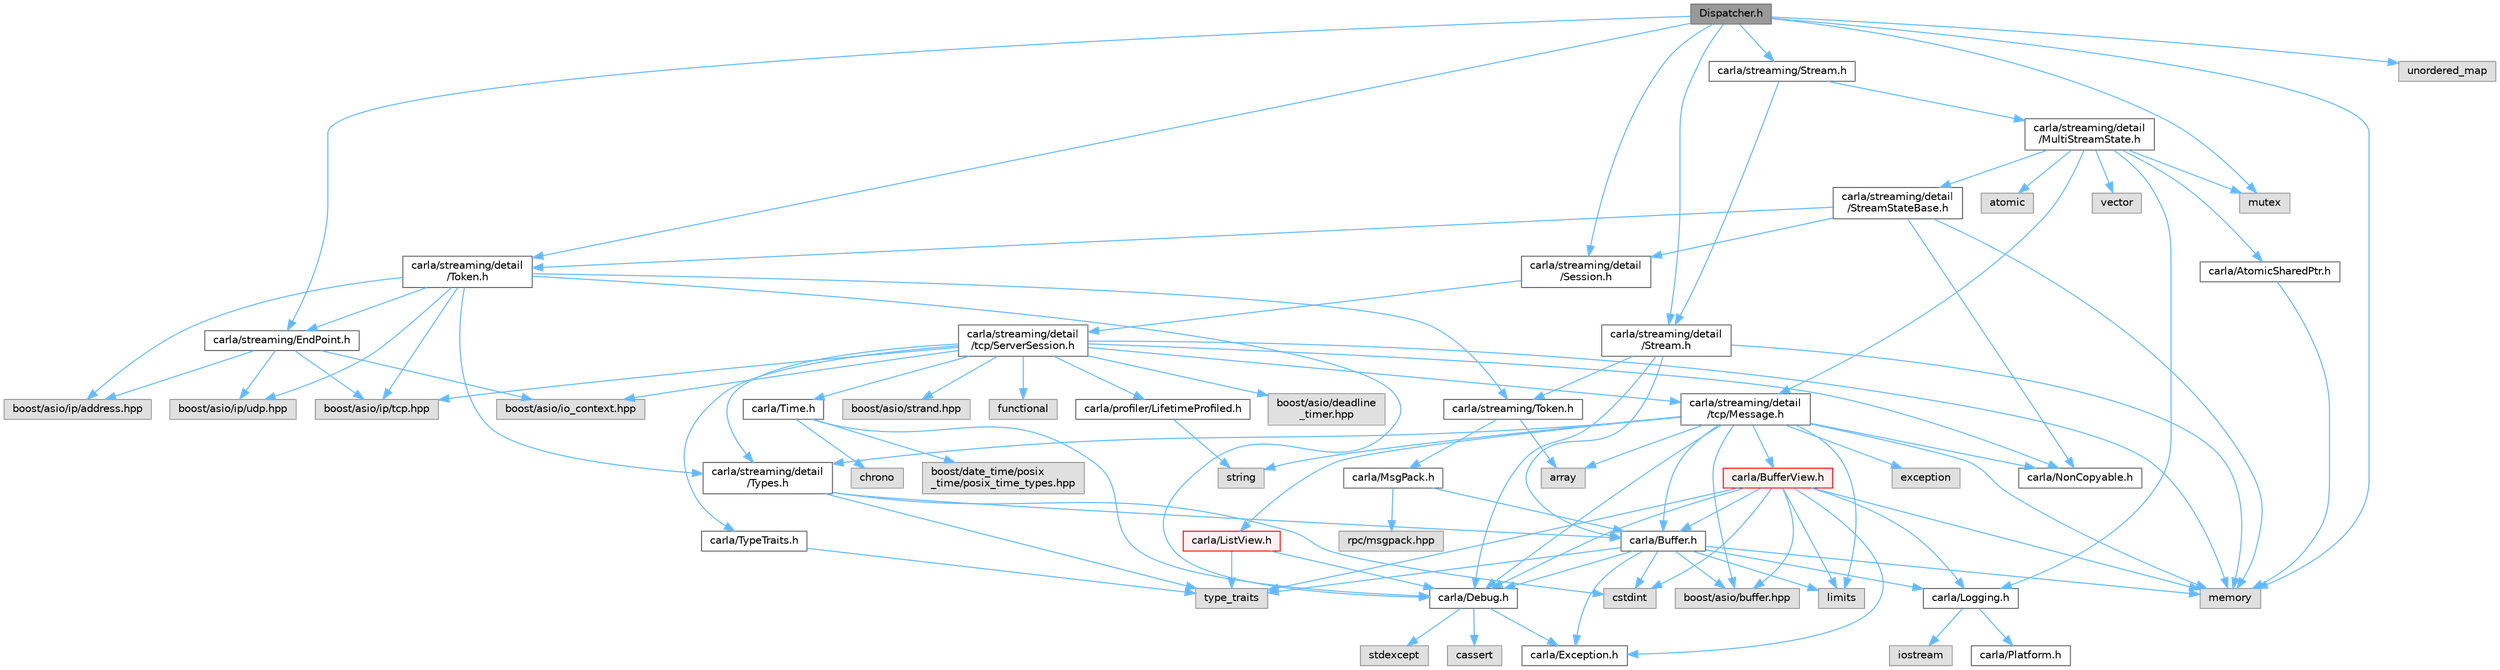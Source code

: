 digraph "Dispatcher.h"
{
 // INTERACTIVE_SVG=YES
 // LATEX_PDF_SIZE
  bgcolor="transparent";
  edge [fontname=Helvetica,fontsize=10,labelfontname=Helvetica,labelfontsize=10];
  node [fontname=Helvetica,fontsize=10,shape=box,height=0.2,width=0.4];
  Node1 [id="Node000001",label="Dispatcher.h",height=0.2,width=0.4,color="gray40", fillcolor="grey60", style="filled", fontcolor="black",tooltip=" "];
  Node1 -> Node2 [id="edge1_Node000001_Node000002",color="steelblue1",style="solid",tooltip=" "];
  Node2 [id="Node000002",label="carla/streaming/EndPoint.h",height=0.2,width=0.4,color="grey40", fillcolor="white", style="filled",URL="$dd/dca/EndPoint_8h.html",tooltip=" "];
  Node2 -> Node3 [id="edge2_Node000002_Node000003",color="steelblue1",style="solid",tooltip=" "];
  Node3 [id="Node000003",label="boost/asio/io_context.hpp",height=0.2,width=0.4,color="grey60", fillcolor="#E0E0E0", style="filled",tooltip=" "];
  Node2 -> Node4 [id="edge3_Node000002_Node000004",color="steelblue1",style="solid",tooltip=" "];
  Node4 [id="Node000004",label="boost/asio/ip/address.hpp",height=0.2,width=0.4,color="grey60", fillcolor="#E0E0E0", style="filled",tooltip=" "];
  Node2 -> Node5 [id="edge4_Node000002_Node000005",color="steelblue1",style="solid",tooltip=" "];
  Node5 [id="Node000005",label="boost/asio/ip/tcp.hpp",height=0.2,width=0.4,color="grey60", fillcolor="#E0E0E0", style="filled",tooltip=" "];
  Node2 -> Node6 [id="edge5_Node000002_Node000006",color="steelblue1",style="solid",tooltip=" "];
  Node6 [id="Node000006",label="boost/asio/ip/udp.hpp",height=0.2,width=0.4,color="grey60", fillcolor="#E0E0E0", style="filled",tooltip=" "];
  Node1 -> Node7 [id="edge6_Node000001_Node000007",color="steelblue1",style="solid",tooltip=" "];
  Node7 [id="Node000007",label="carla/streaming/Stream.h",height=0.2,width=0.4,color="grey40", fillcolor="white", style="filled",URL="$de/dd1/Stream_8h.html",tooltip=" "];
  Node7 -> Node8 [id="edge7_Node000007_Node000008",color="steelblue1",style="solid",tooltip=" "];
  Node8 [id="Node000008",label="carla/streaming/detail\l/MultiStreamState.h",height=0.2,width=0.4,color="grey40", fillcolor="white", style="filled",URL="$df/dc5/MultiStreamState_8h.html",tooltip=" "];
  Node8 -> Node9 [id="edge8_Node000008_Node000009",color="steelblue1",style="solid",tooltip=" "];
  Node9 [id="Node000009",label="carla/AtomicSharedPtr.h",height=0.2,width=0.4,color="grey40", fillcolor="white", style="filled",URL="$df/de2/AtomicSharedPtr_8h.html",tooltip=" "];
  Node9 -> Node10 [id="edge9_Node000009_Node000010",color="steelblue1",style="solid",tooltip=" "];
  Node10 [id="Node000010",label="memory",height=0.2,width=0.4,color="grey60", fillcolor="#E0E0E0", style="filled",tooltip=" "];
  Node8 -> Node11 [id="edge10_Node000008_Node000011",color="steelblue1",style="solid",tooltip=" "];
  Node11 [id="Node000011",label="carla/Logging.h",height=0.2,width=0.4,color="grey40", fillcolor="white", style="filled",URL="$de/d87/Logging_8h.html",tooltip=" "];
  Node11 -> Node12 [id="edge11_Node000011_Node000012",color="steelblue1",style="solid",tooltip=" "];
  Node12 [id="Node000012",label="carla/Platform.h",height=0.2,width=0.4,color="grey40", fillcolor="white", style="filled",URL="$d9/dd0/Platform_8h.html",tooltip=" "];
  Node11 -> Node13 [id="edge12_Node000011_Node000013",color="steelblue1",style="solid",tooltip=" "];
  Node13 [id="Node000013",label="iostream",height=0.2,width=0.4,color="grey60", fillcolor="#E0E0E0", style="filled",tooltip=" "];
  Node8 -> Node14 [id="edge13_Node000008_Node000014",color="steelblue1",style="solid",tooltip=" "];
  Node14 [id="Node000014",label="carla/streaming/detail\l/StreamStateBase.h",height=0.2,width=0.4,color="grey40", fillcolor="white", style="filled",URL="$de/d69/StreamStateBase_8h.html",tooltip=" "];
  Node14 -> Node15 [id="edge14_Node000014_Node000015",color="steelblue1",style="solid",tooltip=" "];
  Node15 [id="Node000015",label="carla/NonCopyable.h",height=0.2,width=0.4,color="grey40", fillcolor="white", style="filled",URL="$d4/dd8/LibCarla_2source_2carla_2NonCopyable_8h.html",tooltip=" "];
  Node14 -> Node16 [id="edge15_Node000014_Node000016",color="steelblue1",style="solid",tooltip=" "];
  Node16 [id="Node000016",label="carla/streaming/detail\l/Session.h",height=0.2,width=0.4,color="grey40", fillcolor="white", style="filled",URL="$d0/d53/Session_8h.html",tooltip=" "];
  Node16 -> Node17 [id="edge16_Node000016_Node000017",color="steelblue1",style="solid",tooltip=" "];
  Node17 [id="Node000017",label="carla/streaming/detail\l/tcp/ServerSession.h",height=0.2,width=0.4,color="grey40", fillcolor="white", style="filled",URL="$da/da2/ServerSession_8h.html",tooltip=" "];
  Node17 -> Node15 [id="edge17_Node000017_Node000015",color="steelblue1",style="solid",tooltip=" "];
  Node17 -> Node18 [id="edge18_Node000017_Node000018",color="steelblue1",style="solid",tooltip=" "];
  Node18 [id="Node000018",label="carla/Time.h",height=0.2,width=0.4,color="grey40", fillcolor="white", style="filled",URL="$d2/d33/Time_8h.html",tooltip=" "];
  Node18 -> Node19 [id="edge19_Node000018_Node000019",color="steelblue1",style="solid",tooltip=" "];
  Node19 [id="Node000019",label="carla/Debug.h",height=0.2,width=0.4,color="grey40", fillcolor="white", style="filled",URL="$d4/deb/Debug_8h.html",tooltip=" "];
  Node19 -> Node20 [id="edge20_Node000019_Node000020",color="steelblue1",style="solid",tooltip=" "];
  Node20 [id="Node000020",label="carla/Exception.h",height=0.2,width=0.4,color="grey40", fillcolor="white", style="filled",URL="$d8/d8a/Exception_8h.html",tooltip=" "];
  Node19 -> Node21 [id="edge21_Node000019_Node000021",color="steelblue1",style="solid",tooltip=" "];
  Node21 [id="Node000021",label="stdexcept",height=0.2,width=0.4,color="grey60", fillcolor="#E0E0E0", style="filled",tooltip=" "];
  Node19 -> Node22 [id="edge22_Node000019_Node000022",color="steelblue1",style="solid",tooltip=" "];
  Node22 [id="Node000022",label="cassert",height=0.2,width=0.4,color="grey60", fillcolor="#E0E0E0", style="filled",tooltip=" "];
  Node18 -> Node23 [id="edge23_Node000018_Node000023",color="steelblue1",style="solid",tooltip=" "];
  Node23 [id="Node000023",label="boost/date_time/posix\l_time/posix_time_types.hpp",height=0.2,width=0.4,color="grey60", fillcolor="#E0E0E0", style="filled",tooltip=" "];
  Node18 -> Node24 [id="edge24_Node000018_Node000024",color="steelblue1",style="solid",tooltip=" "];
  Node24 [id="Node000024",label="chrono",height=0.2,width=0.4,color="grey60", fillcolor="#E0E0E0", style="filled",tooltip=" "];
  Node17 -> Node25 [id="edge25_Node000017_Node000025",color="steelblue1",style="solid",tooltip=" "];
  Node25 [id="Node000025",label="carla/TypeTraits.h",height=0.2,width=0.4,color="grey40", fillcolor="white", style="filled",URL="$d0/d95/TypeTraits_8h.html",tooltip=" "];
  Node25 -> Node26 [id="edge26_Node000025_Node000026",color="steelblue1",style="solid",tooltip=" "];
  Node26 [id="Node000026",label="type_traits",height=0.2,width=0.4,color="grey60", fillcolor="#E0E0E0", style="filled",tooltip=" "];
  Node17 -> Node27 [id="edge27_Node000017_Node000027",color="steelblue1",style="solid",tooltip=" "];
  Node27 [id="Node000027",label="carla/profiler/LifetimeProfiled.h",height=0.2,width=0.4,color="grey40", fillcolor="white", style="filled",URL="$d9/dc4/LifetimeProfiled_8h.html",tooltip=" "];
  Node27 -> Node28 [id="edge28_Node000027_Node000028",color="steelblue1",style="solid",tooltip=" "];
  Node28 [id="Node000028",label="string",height=0.2,width=0.4,color="grey60", fillcolor="#E0E0E0", style="filled",tooltip=" "];
  Node17 -> Node29 [id="edge29_Node000017_Node000029",color="steelblue1",style="solid",tooltip=" "];
  Node29 [id="Node000029",label="carla/streaming/detail\l/Types.h",height=0.2,width=0.4,color="grey40", fillcolor="white", style="filled",URL="$d7/df8/Types_8h.html",tooltip=" "];
  Node29 -> Node30 [id="edge30_Node000029_Node000030",color="steelblue1",style="solid",tooltip=" "];
  Node30 [id="Node000030",label="carla/Buffer.h",height=0.2,width=0.4,color="grey40", fillcolor="white", style="filled",URL="$d2/dda/carla_2Buffer_8h.html",tooltip=" "];
  Node30 -> Node19 [id="edge31_Node000030_Node000019",color="steelblue1",style="solid",tooltip=" "];
  Node30 -> Node20 [id="edge32_Node000030_Node000020",color="steelblue1",style="solid",tooltip=" "];
  Node30 -> Node11 [id="edge33_Node000030_Node000011",color="steelblue1",style="solid",tooltip=" "];
  Node30 -> Node31 [id="edge34_Node000030_Node000031",color="steelblue1",style="solid",tooltip=" "];
  Node31 [id="Node000031",label="boost/asio/buffer.hpp",height=0.2,width=0.4,color="grey60", fillcolor="#E0E0E0", style="filled",tooltip=" "];
  Node30 -> Node32 [id="edge35_Node000030_Node000032",color="steelblue1",style="solid",tooltip=" "];
  Node32 [id="Node000032",label="cstdint",height=0.2,width=0.4,color="grey60", fillcolor="#E0E0E0", style="filled",tooltip=" "];
  Node30 -> Node33 [id="edge36_Node000030_Node000033",color="steelblue1",style="solid",tooltip=" "];
  Node33 [id="Node000033",label="limits",height=0.2,width=0.4,color="grey60", fillcolor="#E0E0E0", style="filled",tooltip=" "];
  Node30 -> Node10 [id="edge37_Node000030_Node000010",color="steelblue1",style="solid",tooltip=" "];
  Node30 -> Node26 [id="edge38_Node000030_Node000026",color="steelblue1",style="solid",tooltip=" "];
  Node29 -> Node32 [id="edge39_Node000029_Node000032",color="steelblue1",style="solid",tooltip=" "];
  Node29 -> Node26 [id="edge40_Node000029_Node000026",color="steelblue1",style="solid",tooltip=" "];
  Node17 -> Node34 [id="edge41_Node000017_Node000034",color="steelblue1",style="solid",tooltip=" "];
  Node34 [id="Node000034",label="carla/streaming/detail\l/tcp/Message.h",height=0.2,width=0.4,color="grey40", fillcolor="white", style="filled",URL="$d5/dca/Message_8h.html",tooltip=" "];
  Node34 -> Node35 [id="edge42_Node000034_Node000035",color="steelblue1",style="solid",tooltip=" "];
  Node35 [id="Node000035",label="carla/ListView.h",height=0.2,width=0.4,color="red", fillcolor="#FFF0F0", style="filled",URL="$d4/d50/LibCarla_2source_2carla_2ListView_8h.html",tooltip=" "];
  Node35 -> Node19 [id="edge43_Node000035_Node000019",color="steelblue1",style="solid",tooltip=" "];
  Node35 -> Node26 [id="edge44_Node000035_Node000026",color="steelblue1",style="solid",tooltip=" "];
  Node34 -> Node30 [id="edge45_Node000034_Node000030",color="steelblue1",style="solid",tooltip=" "];
  Node34 -> Node37 [id="edge46_Node000034_Node000037",color="steelblue1",style="solid",tooltip=" "];
  Node37 [id="Node000037",label="carla/BufferView.h",height=0.2,width=0.4,color="red", fillcolor="#FFF0F0", style="filled",URL="$d8/dee/BufferView_8h.html",tooltip=" "];
  Node37 -> Node30 [id="edge47_Node000037_Node000030",color="steelblue1",style="solid",tooltip=" "];
  Node37 -> Node19 [id="edge48_Node000037_Node000019",color="steelblue1",style="solid",tooltip=" "];
  Node37 -> Node20 [id="edge49_Node000037_Node000020",color="steelblue1",style="solid",tooltip=" "];
  Node37 -> Node11 [id="edge50_Node000037_Node000011",color="steelblue1",style="solid",tooltip=" "];
  Node37 -> Node31 [id="edge51_Node000037_Node000031",color="steelblue1",style="solid",tooltip=" "];
  Node37 -> Node32 [id="edge52_Node000037_Node000032",color="steelblue1",style="solid",tooltip=" "];
  Node37 -> Node33 [id="edge53_Node000037_Node000033",color="steelblue1",style="solid",tooltip=" "];
  Node37 -> Node10 [id="edge54_Node000037_Node000010",color="steelblue1",style="solid",tooltip=" "];
  Node37 -> Node26 [id="edge55_Node000037_Node000026",color="steelblue1",style="solid",tooltip=" "];
  Node34 -> Node19 [id="edge56_Node000034_Node000019",color="steelblue1",style="solid",tooltip=" "];
  Node34 -> Node15 [id="edge57_Node000034_Node000015",color="steelblue1",style="solid",tooltip=" "];
  Node34 -> Node29 [id="edge58_Node000034_Node000029",color="steelblue1",style="solid",tooltip=" "];
  Node34 -> Node31 [id="edge59_Node000034_Node000031",color="steelblue1",style="solid",tooltip=" "];
  Node34 -> Node45 [id="edge60_Node000034_Node000045",color="steelblue1",style="solid",tooltip=" "];
  Node45 [id="Node000045",label="array",height=0.2,width=0.4,color="grey60", fillcolor="#E0E0E0", style="filled",tooltip=" "];
  Node34 -> Node46 [id="edge61_Node000034_Node000046",color="steelblue1",style="solid",tooltip=" "];
  Node46 [id="Node000046",label="exception",height=0.2,width=0.4,color="grey60", fillcolor="#E0E0E0", style="filled",tooltip=" "];
  Node34 -> Node33 [id="edge62_Node000034_Node000033",color="steelblue1",style="solid",tooltip=" "];
  Node34 -> Node10 [id="edge63_Node000034_Node000010",color="steelblue1",style="solid",tooltip=" "];
  Node34 -> Node28 [id="edge64_Node000034_Node000028",color="steelblue1",style="solid",tooltip=" "];
  Node17 -> Node47 [id="edge65_Node000017_Node000047",color="steelblue1",style="solid",tooltip=" "];
  Node47 [id="Node000047",label="boost/asio/deadline\l_timer.hpp",height=0.2,width=0.4,color="grey60", fillcolor="#E0E0E0", style="filled",tooltip=" "];
  Node17 -> Node3 [id="edge66_Node000017_Node000003",color="steelblue1",style="solid",tooltip=" "];
  Node17 -> Node5 [id="edge67_Node000017_Node000005",color="steelblue1",style="solid",tooltip=" "];
  Node17 -> Node48 [id="edge68_Node000017_Node000048",color="steelblue1",style="solid",tooltip=" "];
  Node48 [id="Node000048",label="boost/asio/strand.hpp",height=0.2,width=0.4,color="grey60", fillcolor="#E0E0E0", style="filled",tooltip=" "];
  Node17 -> Node49 [id="edge69_Node000017_Node000049",color="steelblue1",style="solid",tooltip=" "];
  Node49 [id="Node000049",label="functional",height=0.2,width=0.4,color="grey60", fillcolor="#E0E0E0", style="filled",tooltip=" "];
  Node17 -> Node10 [id="edge70_Node000017_Node000010",color="steelblue1",style="solid",tooltip=" "];
  Node14 -> Node50 [id="edge71_Node000014_Node000050",color="steelblue1",style="solid",tooltip=" "];
  Node50 [id="Node000050",label="carla/streaming/detail\l/Token.h",height=0.2,width=0.4,color="grey40", fillcolor="white", style="filled",URL="$d9/d9d/detail_2Token_8h.html",tooltip=" "];
  Node50 -> Node19 [id="edge72_Node000050_Node000019",color="steelblue1",style="solid",tooltip=" "];
  Node50 -> Node2 [id="edge73_Node000050_Node000002",color="steelblue1",style="solid",tooltip=" "];
  Node50 -> Node51 [id="edge74_Node000050_Node000051",color="steelblue1",style="solid",tooltip=" "];
  Node51 [id="Node000051",label="carla/streaming/Token.h",height=0.2,width=0.4,color="grey40", fillcolor="white", style="filled",URL="$dc/d33/Token_8h.html",tooltip=" "];
  Node51 -> Node52 [id="edge75_Node000051_Node000052",color="steelblue1",style="solid",tooltip=" "];
  Node52 [id="Node000052",label="carla/MsgPack.h",height=0.2,width=0.4,color="grey40", fillcolor="white", style="filled",URL="$d9/d6f/MsgPack_8h.html",tooltip=" "];
  Node52 -> Node30 [id="edge76_Node000052_Node000030",color="steelblue1",style="solid",tooltip=" "];
  Node52 -> Node53 [id="edge77_Node000052_Node000053",color="steelblue1",style="solid",tooltip=" "];
  Node53 [id="Node000053",label="rpc/msgpack.hpp",height=0.2,width=0.4,color="grey60", fillcolor="#E0E0E0", style="filled",tooltip=" "];
  Node51 -> Node45 [id="edge78_Node000051_Node000045",color="steelblue1",style="solid",tooltip=" "];
  Node50 -> Node29 [id="edge79_Node000050_Node000029",color="steelblue1",style="solid",tooltip=" "];
  Node50 -> Node4 [id="edge80_Node000050_Node000004",color="steelblue1",style="solid",tooltip=" "];
  Node50 -> Node5 [id="edge81_Node000050_Node000005",color="steelblue1",style="solid",tooltip=" "];
  Node50 -> Node6 [id="edge82_Node000050_Node000006",color="steelblue1",style="solid",tooltip=" "];
  Node14 -> Node10 [id="edge83_Node000014_Node000010",color="steelblue1",style="solid",tooltip=" "];
  Node8 -> Node34 [id="edge84_Node000008_Node000034",color="steelblue1",style="solid",tooltip=" "];
  Node8 -> Node54 [id="edge85_Node000008_Node000054",color="steelblue1",style="solid",tooltip=" "];
  Node54 [id="Node000054",label="mutex",height=0.2,width=0.4,color="grey60", fillcolor="#E0E0E0", style="filled",tooltip=" "];
  Node8 -> Node55 [id="edge86_Node000008_Node000055",color="steelblue1",style="solid",tooltip=" "];
  Node55 [id="Node000055",label="vector",height=0.2,width=0.4,color="grey60", fillcolor="#E0E0E0", style="filled",tooltip=" "];
  Node8 -> Node56 [id="edge87_Node000008_Node000056",color="steelblue1",style="solid",tooltip=" "];
  Node56 [id="Node000056",label="atomic",height=0.2,width=0.4,color="grey60", fillcolor="#E0E0E0", style="filled",tooltip=" "];
  Node7 -> Node57 [id="edge88_Node000007_Node000057",color="steelblue1",style="solid",tooltip=" "];
  Node57 [id="Node000057",label="carla/streaming/detail\l/Stream.h",height=0.2,width=0.4,color="grey40", fillcolor="white", style="filled",URL="$d3/dff/detail_2Stream_8h.html",tooltip=" "];
  Node57 -> Node30 [id="edge89_Node000057_Node000030",color="steelblue1",style="solid",tooltip=" "];
  Node57 -> Node19 [id="edge90_Node000057_Node000019",color="steelblue1",style="solid",tooltip=" "];
  Node57 -> Node51 [id="edge91_Node000057_Node000051",color="steelblue1",style="solid",tooltip=" "];
  Node57 -> Node10 [id="edge92_Node000057_Node000010",color="steelblue1",style="solid",tooltip=" "];
  Node1 -> Node16 [id="edge93_Node000001_Node000016",color="steelblue1",style="solid",tooltip=" "];
  Node1 -> Node57 [id="edge94_Node000001_Node000057",color="steelblue1",style="solid",tooltip=" "];
  Node1 -> Node50 [id="edge95_Node000001_Node000050",color="steelblue1",style="solid",tooltip=" "];
  Node1 -> Node10 [id="edge96_Node000001_Node000010",color="steelblue1",style="solid",tooltip=" "];
  Node1 -> Node54 [id="edge97_Node000001_Node000054",color="steelblue1",style="solid",tooltip=" "];
  Node1 -> Node58 [id="edge98_Node000001_Node000058",color="steelblue1",style="solid",tooltip=" "];
  Node58 [id="Node000058",label="unordered_map",height=0.2,width=0.4,color="grey60", fillcolor="#E0E0E0", style="filled",tooltip=" "];
}
